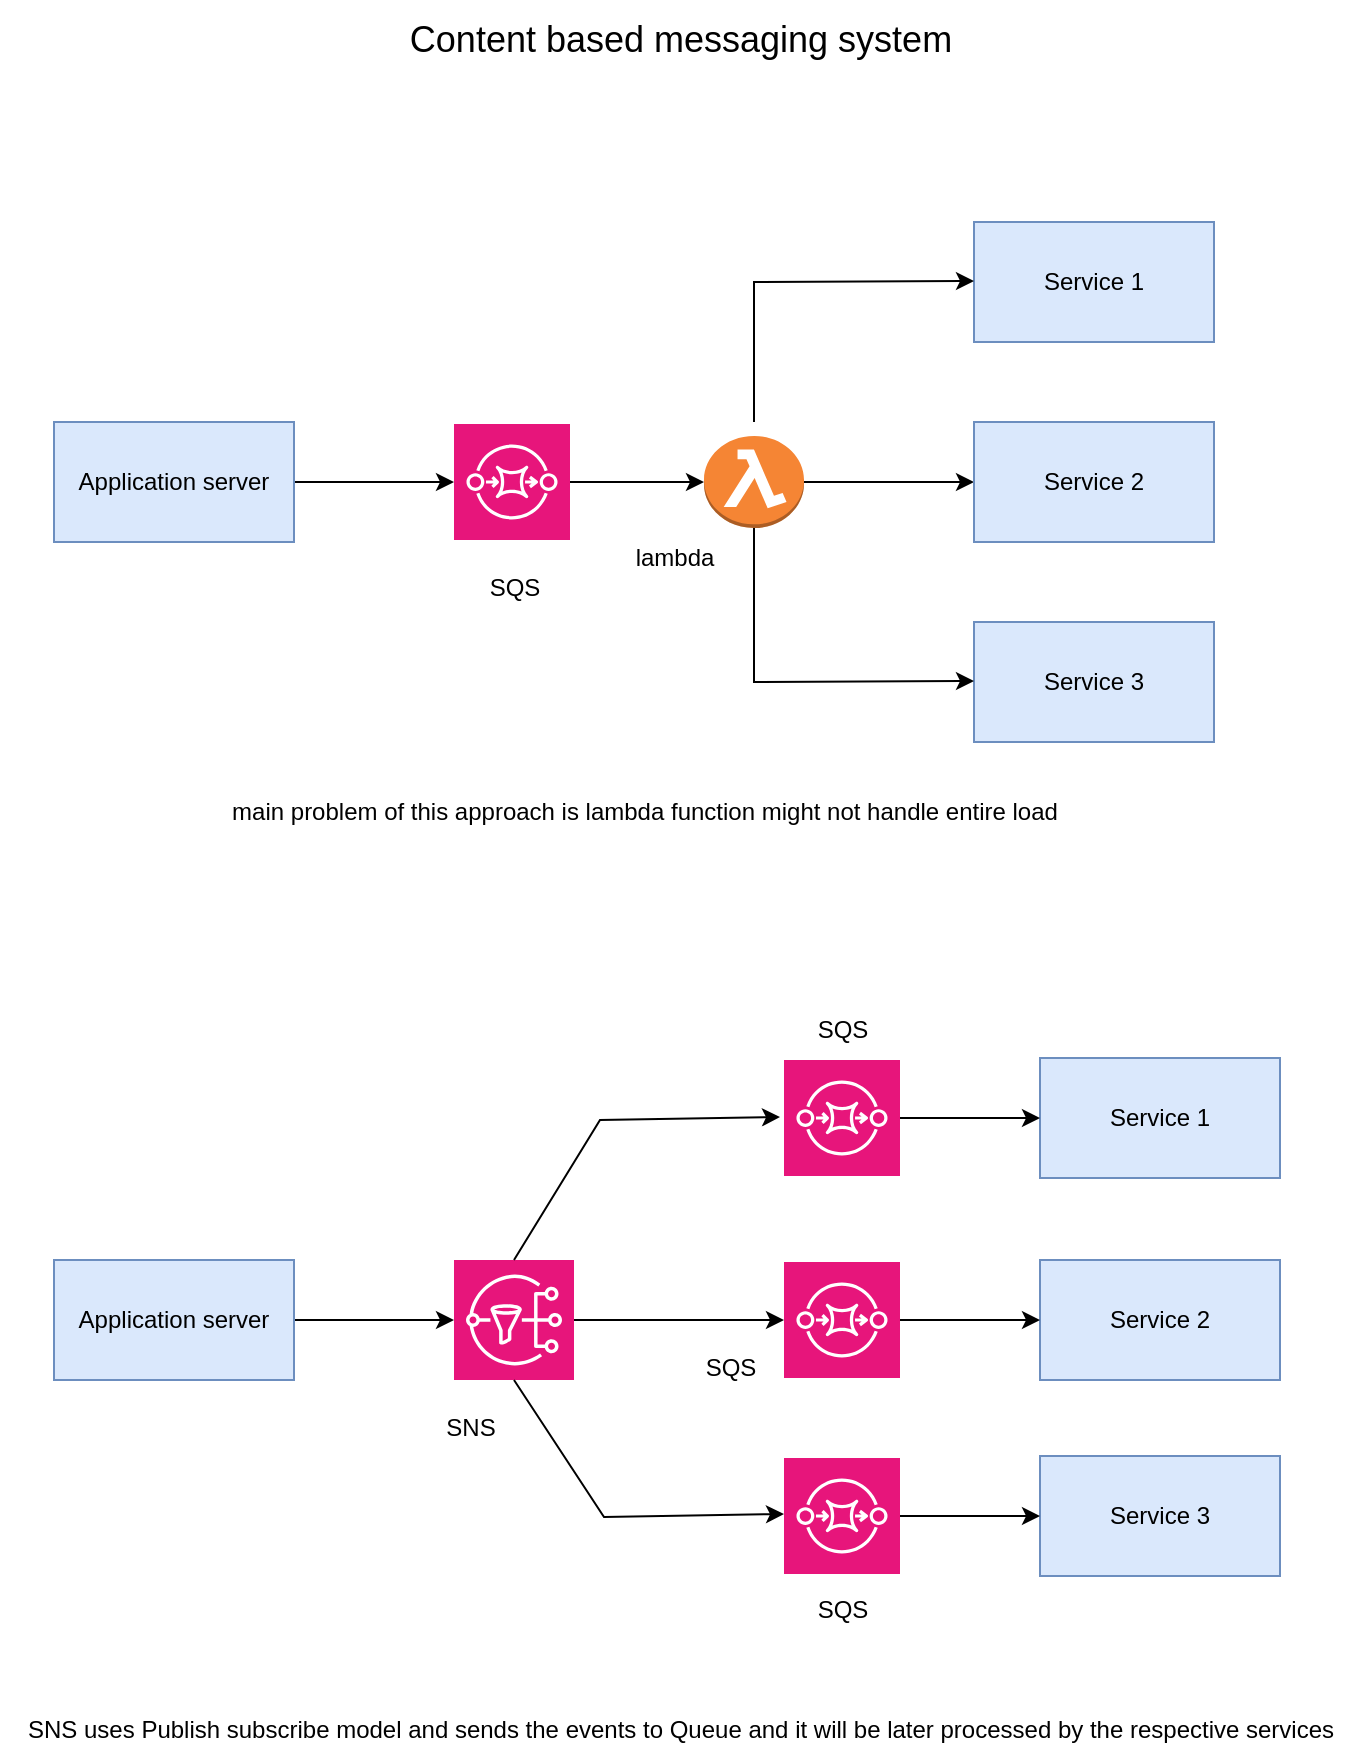 <mxfile version="24.5.2" type="device">
  <diagram name="Page-1" id="ymWjuOnNcvjY_NaKEEle">
    <mxGraphModel dx="1632" dy="1079" grid="1" gridSize="10" guides="1" tooltips="1" connect="1" arrows="1" fold="1" page="1" pageScale="1" pageWidth="850" pageHeight="1100" math="0" shadow="0">
      <root>
        <mxCell id="0" />
        <mxCell id="1" parent="0" />
        <mxCell id="BDH_xcMSQvleZG9NHGva-3" value="" style="edgeStyle=orthogonalEdgeStyle;rounded=0;orthogonalLoop=1;jettySize=auto;html=1;" edge="1" parent="1" source="BDH_xcMSQvleZG9NHGva-1" target="BDH_xcMSQvleZG9NHGva-2">
          <mxGeometry relative="1" as="geometry" />
        </mxCell>
        <mxCell id="BDH_xcMSQvleZG9NHGva-1" value="Application server" style="whiteSpace=wrap;html=1;fillColor=#dae8fc;strokeColor=#6c8ebf;" vertex="1" parent="1">
          <mxGeometry x="137" y="281" width="120" height="60" as="geometry" />
        </mxCell>
        <mxCell id="BDH_xcMSQvleZG9NHGva-5" value="" style="edgeStyle=orthogonalEdgeStyle;rounded=0;orthogonalLoop=1;jettySize=auto;html=1;" edge="1" parent="1" source="BDH_xcMSQvleZG9NHGva-2" target="BDH_xcMSQvleZG9NHGva-4">
          <mxGeometry relative="1" as="geometry" />
        </mxCell>
        <mxCell id="BDH_xcMSQvleZG9NHGva-2" value="" style="sketch=0;points=[[0,0,0],[0.25,0,0],[0.5,0,0],[0.75,0,0],[1,0,0],[0,1,0],[0.25,1,0],[0.5,1,0],[0.75,1,0],[1,1,0],[0,0.25,0],[0,0.5,0],[0,0.75,0],[1,0.25,0],[1,0.5,0],[1,0.75,0]];outlineConnect=0;fontColor=#232F3E;fillColor=#E7157B;strokeColor=#ffffff;dashed=0;verticalLabelPosition=bottom;verticalAlign=top;align=center;html=1;fontSize=12;fontStyle=0;aspect=fixed;shape=mxgraph.aws4.resourceIcon;resIcon=mxgraph.aws4.sqs;" vertex="1" parent="1">
          <mxGeometry x="337" y="282" width="58" height="58" as="geometry" />
        </mxCell>
        <mxCell id="BDH_xcMSQvleZG9NHGva-10" value="" style="edgeStyle=orthogonalEdgeStyle;rounded=0;orthogonalLoop=1;jettySize=auto;html=1;" edge="1" parent="1" source="BDH_xcMSQvleZG9NHGva-4" target="BDH_xcMSQvleZG9NHGva-8">
          <mxGeometry relative="1" as="geometry" />
        </mxCell>
        <mxCell id="BDH_xcMSQvleZG9NHGva-4" value="" style="outlineConnect=0;dashed=0;verticalLabelPosition=bottom;verticalAlign=top;align=center;html=1;shape=mxgraph.aws3.lambda_function;fillColor=#F58534;gradientColor=none;" vertex="1" parent="1">
          <mxGeometry x="462" y="288" width="50" height="46" as="geometry" />
        </mxCell>
        <mxCell id="BDH_xcMSQvleZG9NHGva-7" value="Service 1" style="whiteSpace=wrap;html=1;fillColor=#dae8fc;strokeColor=#6c8ebf;" vertex="1" parent="1">
          <mxGeometry x="597" y="181" width="120" height="60" as="geometry" />
        </mxCell>
        <mxCell id="BDH_xcMSQvleZG9NHGva-8" value="Service 2" style="whiteSpace=wrap;html=1;fillColor=#dae8fc;strokeColor=#6c8ebf;" vertex="1" parent="1">
          <mxGeometry x="597" y="281" width="120" height="60" as="geometry" />
        </mxCell>
        <mxCell id="BDH_xcMSQvleZG9NHGva-9" value="Service 3" style="whiteSpace=wrap;html=1;fillColor=#dae8fc;strokeColor=#6c8ebf;" vertex="1" parent="1">
          <mxGeometry x="597" y="381" width="120" height="60" as="geometry" />
        </mxCell>
        <mxCell id="BDH_xcMSQvleZG9NHGva-11" value="" style="edgeStyle=none;orthogonalLoop=1;jettySize=auto;html=1;rounded=0;" edge="1" parent="1">
          <mxGeometry width="100" relative="1" as="geometry">
            <mxPoint x="487" y="281" as="sourcePoint" />
            <mxPoint x="597" y="210.5" as="targetPoint" />
            <Array as="points">
              <mxPoint x="487" y="211" />
            </Array>
          </mxGeometry>
        </mxCell>
        <mxCell id="BDH_xcMSQvleZG9NHGva-13" value="" style="edgeStyle=none;orthogonalLoop=1;jettySize=auto;html=1;rounded=0;exitX=0.5;exitY=1;exitDx=0;exitDy=0;exitPerimeter=0;" edge="1" parent="1" source="BDH_xcMSQvleZG9NHGva-4">
          <mxGeometry width="100" relative="1" as="geometry">
            <mxPoint x="357" y="411" as="sourcePoint" />
            <mxPoint x="597" y="410.5" as="targetPoint" />
            <Array as="points">
              <mxPoint x="487" y="411" />
            </Array>
          </mxGeometry>
        </mxCell>
        <mxCell id="BDH_xcMSQvleZG9NHGva-14" value="SQS" style="text;html=1;align=center;verticalAlign=middle;resizable=0;points=[];autosize=1;strokeColor=none;fillColor=none;" vertex="1" parent="1">
          <mxGeometry x="342" y="349" width="50" height="30" as="geometry" />
        </mxCell>
        <mxCell id="BDH_xcMSQvleZG9NHGva-15" value="lambda" style="text;html=1;align=center;verticalAlign=middle;resizable=0;points=[];autosize=1;strokeColor=none;fillColor=none;" vertex="1" parent="1">
          <mxGeometry x="417" y="334" width="60" height="30" as="geometry" />
        </mxCell>
        <mxCell id="BDH_xcMSQvleZG9NHGva-16" value="&lt;font style=&quot;font-size: 18px;&quot;&gt;Content based messaging system&lt;/font&gt;" style="text;html=1;align=center;verticalAlign=middle;resizable=0;points=[];autosize=1;strokeColor=none;fillColor=none;imageAlign=center;" vertex="1" parent="1">
          <mxGeometry x="305" y="70" width="290" height="40" as="geometry" />
        </mxCell>
        <mxCell id="BDH_xcMSQvleZG9NHGva-18" value="main problem of this approach is lambda function might not handle entire load" style="text;html=1;align=center;verticalAlign=middle;resizable=0;points=[];autosize=1;strokeColor=none;fillColor=none;" vertex="1" parent="1">
          <mxGeometry x="212" y="461" width="440" height="30" as="geometry" />
        </mxCell>
        <mxCell id="BDH_xcMSQvleZG9NHGva-32" value="" style="edgeStyle=orthogonalEdgeStyle;rounded=0;orthogonalLoop=1;jettySize=auto;html=1;" edge="1" parent="1" source="BDH_xcMSQvleZG9NHGva-33">
          <mxGeometry relative="1" as="geometry">
            <mxPoint x="337" y="730" as="targetPoint" />
          </mxGeometry>
        </mxCell>
        <mxCell id="BDH_xcMSQvleZG9NHGva-33" value="Application server" style="whiteSpace=wrap;html=1;fillColor=#dae8fc;strokeColor=#6c8ebf;" vertex="1" parent="1">
          <mxGeometry x="137" y="700" width="120" height="60" as="geometry" />
        </mxCell>
        <mxCell id="BDH_xcMSQvleZG9NHGva-38" value="Service 1" style="whiteSpace=wrap;html=1;fillColor=#dae8fc;strokeColor=#6c8ebf;" vertex="1" parent="1">
          <mxGeometry x="630" y="599" width="120" height="60" as="geometry" />
        </mxCell>
        <mxCell id="BDH_xcMSQvleZG9NHGva-39" value="Service 2" style="whiteSpace=wrap;html=1;fillColor=#dae8fc;strokeColor=#6c8ebf;" vertex="1" parent="1">
          <mxGeometry x="630" y="700" width="120" height="60" as="geometry" />
        </mxCell>
        <mxCell id="BDH_xcMSQvleZG9NHGva-40" value="Service 3" style="whiteSpace=wrap;html=1;fillColor=#dae8fc;strokeColor=#6c8ebf;" vertex="1" parent="1">
          <mxGeometry x="630" y="798" width="120" height="60" as="geometry" />
        </mxCell>
        <mxCell id="BDH_xcMSQvleZG9NHGva-43" value="SNS" style="text;html=1;align=center;verticalAlign=middle;resizable=0;points=[];autosize=1;strokeColor=none;fillColor=none;" vertex="1" parent="1">
          <mxGeometry x="320" y="769" width="50" height="30" as="geometry" />
        </mxCell>
        <mxCell id="BDH_xcMSQvleZG9NHGva-60" value="" style="edgeStyle=orthogonalEdgeStyle;rounded=0;orthogonalLoop=1;jettySize=auto;html=1;" edge="1" parent="1" source="BDH_xcMSQvleZG9NHGva-45" target="BDH_xcMSQvleZG9NHGva-54">
          <mxGeometry relative="1" as="geometry" />
        </mxCell>
        <mxCell id="BDH_xcMSQvleZG9NHGva-45" value="" style="sketch=0;points=[[0,0,0],[0.25,0,0],[0.5,0,0],[0.75,0,0],[1,0,0],[0,1,0],[0.25,1,0],[0.5,1,0],[0.75,1,0],[1,1,0],[0,0.25,0],[0,0.5,0],[0,0.75,0],[1,0.25,0],[1,0.5,0],[1,0.75,0]];outlineConnect=0;fontColor=#232F3E;fillColor=#E7157B;strokeColor=#ffffff;dashed=0;verticalLabelPosition=bottom;verticalAlign=top;align=center;html=1;fontSize=12;fontStyle=0;aspect=fixed;shape=mxgraph.aws4.resourceIcon;resIcon=mxgraph.aws4.sns;fontFamily=Helvetica;" vertex="1" parent="1">
          <mxGeometry x="337" y="700" width="60" height="60" as="geometry" />
        </mxCell>
        <mxCell id="BDH_xcMSQvleZG9NHGva-53" value="" style="edgeStyle=orthogonalEdgeStyle;rounded=0;orthogonalLoop=1;jettySize=auto;html=1;" edge="1" parent="1" source="BDH_xcMSQvleZG9NHGva-52" target="BDH_xcMSQvleZG9NHGva-38">
          <mxGeometry relative="1" as="geometry" />
        </mxCell>
        <mxCell id="BDH_xcMSQvleZG9NHGva-52" value="" style="sketch=0;points=[[0,0,0],[0.25,0,0],[0.5,0,0],[0.75,0,0],[1,0,0],[0,1,0],[0.25,1,0],[0.5,1,0],[0.75,1,0],[1,1,0],[0,0.25,0],[0,0.5,0],[0,0.75,0],[1,0.25,0],[1,0.5,0],[1,0.75,0]];outlineConnect=0;fontColor=#232F3E;fillColor=#E7157B;strokeColor=#ffffff;dashed=0;verticalLabelPosition=bottom;verticalAlign=top;align=center;html=1;fontSize=12;fontStyle=0;aspect=fixed;shape=mxgraph.aws4.resourceIcon;resIcon=mxgraph.aws4.sqs;" vertex="1" parent="1">
          <mxGeometry x="502" y="600" width="58" height="58" as="geometry" />
        </mxCell>
        <mxCell id="BDH_xcMSQvleZG9NHGva-55" value="" style="edgeStyle=orthogonalEdgeStyle;rounded=0;orthogonalLoop=1;jettySize=auto;html=1;" edge="1" parent="1" source="BDH_xcMSQvleZG9NHGva-54" target="BDH_xcMSQvleZG9NHGva-39">
          <mxGeometry relative="1" as="geometry" />
        </mxCell>
        <mxCell id="BDH_xcMSQvleZG9NHGva-54" value="" style="sketch=0;points=[[0,0,0],[0.25,0,0],[0.5,0,0],[0.75,0,0],[1,0,0],[0,1,0],[0.25,1,0],[0.5,1,0],[0.75,1,0],[1,1,0],[0,0.25,0],[0,0.5,0],[0,0.75,0],[1,0.25,0],[1,0.5,0],[1,0.75,0]];outlineConnect=0;fontColor=#232F3E;fillColor=#E7157B;strokeColor=#ffffff;dashed=0;verticalLabelPosition=bottom;verticalAlign=top;align=center;html=1;fontSize=12;fontStyle=0;aspect=fixed;shape=mxgraph.aws4.resourceIcon;resIcon=mxgraph.aws4.sqs;" vertex="1" parent="1">
          <mxGeometry x="502" y="701" width="58" height="58" as="geometry" />
        </mxCell>
        <mxCell id="BDH_xcMSQvleZG9NHGva-57" value="" style="edgeStyle=orthogonalEdgeStyle;rounded=0;orthogonalLoop=1;jettySize=auto;html=1;" edge="1" parent="1" source="BDH_xcMSQvleZG9NHGva-56" target="BDH_xcMSQvleZG9NHGva-40">
          <mxGeometry relative="1" as="geometry" />
        </mxCell>
        <mxCell id="BDH_xcMSQvleZG9NHGva-56" value="" style="sketch=0;points=[[0,0,0],[0.25,0,0],[0.5,0,0],[0.75,0,0],[1,0,0],[0,1,0],[0.25,1,0],[0.5,1,0],[0.75,1,0],[1,1,0],[0,0.25,0],[0,0.5,0],[0,0.75,0],[1,0.25,0],[1,0.5,0],[1,0.75,0]];outlineConnect=0;fontColor=#232F3E;fillColor=#E7157B;strokeColor=#ffffff;dashed=0;verticalLabelPosition=bottom;verticalAlign=top;align=center;html=1;fontSize=12;fontStyle=0;aspect=fixed;shape=mxgraph.aws4.resourceIcon;resIcon=mxgraph.aws4.sqs;" vertex="1" parent="1">
          <mxGeometry x="502" y="799" width="58" height="58" as="geometry" />
        </mxCell>
        <mxCell id="BDH_xcMSQvleZG9NHGva-58" value="" style="edgeStyle=none;orthogonalLoop=1;jettySize=auto;html=1;rounded=0;exitX=0.5;exitY=0;exitDx=0;exitDy=0;exitPerimeter=0;" edge="1" parent="1" source="BDH_xcMSQvleZG9NHGva-45">
          <mxGeometry width="100" relative="1" as="geometry">
            <mxPoint x="370" y="629" as="sourcePoint" />
            <mxPoint x="500" y="628.5" as="targetPoint" />
            <Array as="points">
              <mxPoint x="410" y="630" />
            </Array>
          </mxGeometry>
        </mxCell>
        <mxCell id="BDH_xcMSQvleZG9NHGva-62" value="" style="edgeStyle=none;orthogonalLoop=1;jettySize=auto;html=1;rounded=0;exitX=0.5;exitY=1;exitDx=0;exitDy=0;exitPerimeter=0;" edge="1" parent="1" source="BDH_xcMSQvleZG9NHGva-45">
          <mxGeometry width="100" relative="1" as="geometry">
            <mxPoint x="369" y="898.5" as="sourcePoint" />
            <mxPoint x="502" y="827" as="targetPoint" />
            <Array as="points">
              <mxPoint x="412" y="828.5" />
            </Array>
          </mxGeometry>
        </mxCell>
        <mxCell id="BDH_xcMSQvleZG9NHGva-63" value="SQS" style="text;html=1;align=center;verticalAlign=middle;resizable=0;points=[];autosize=1;strokeColor=none;fillColor=none;" vertex="1" parent="1">
          <mxGeometry x="506" y="570" width="50" height="30" as="geometry" />
        </mxCell>
        <mxCell id="BDH_xcMSQvleZG9NHGva-64" value="SQS" style="text;html=1;align=center;verticalAlign=middle;resizable=0;points=[];autosize=1;strokeColor=none;fillColor=none;" vertex="1" parent="1">
          <mxGeometry x="506" y="860" width="50" height="30" as="geometry" />
        </mxCell>
        <mxCell id="BDH_xcMSQvleZG9NHGva-65" value="SQS" style="text;html=1;align=center;verticalAlign=middle;resizable=0;points=[];autosize=1;strokeColor=none;fillColor=none;" vertex="1" parent="1">
          <mxGeometry x="450" y="739" width="50" height="30" as="geometry" />
        </mxCell>
        <mxCell id="BDH_xcMSQvleZG9NHGva-66" value="SNS uses Publish subscribe model and sends the events to Queue and it will be later processed by the respective services" style="text;html=1;align=center;verticalAlign=middle;resizable=0;points=[];autosize=1;strokeColor=none;fillColor=none;" vertex="1" parent="1">
          <mxGeometry x="110" y="920" width="680" height="30" as="geometry" />
        </mxCell>
      </root>
    </mxGraphModel>
  </diagram>
</mxfile>
